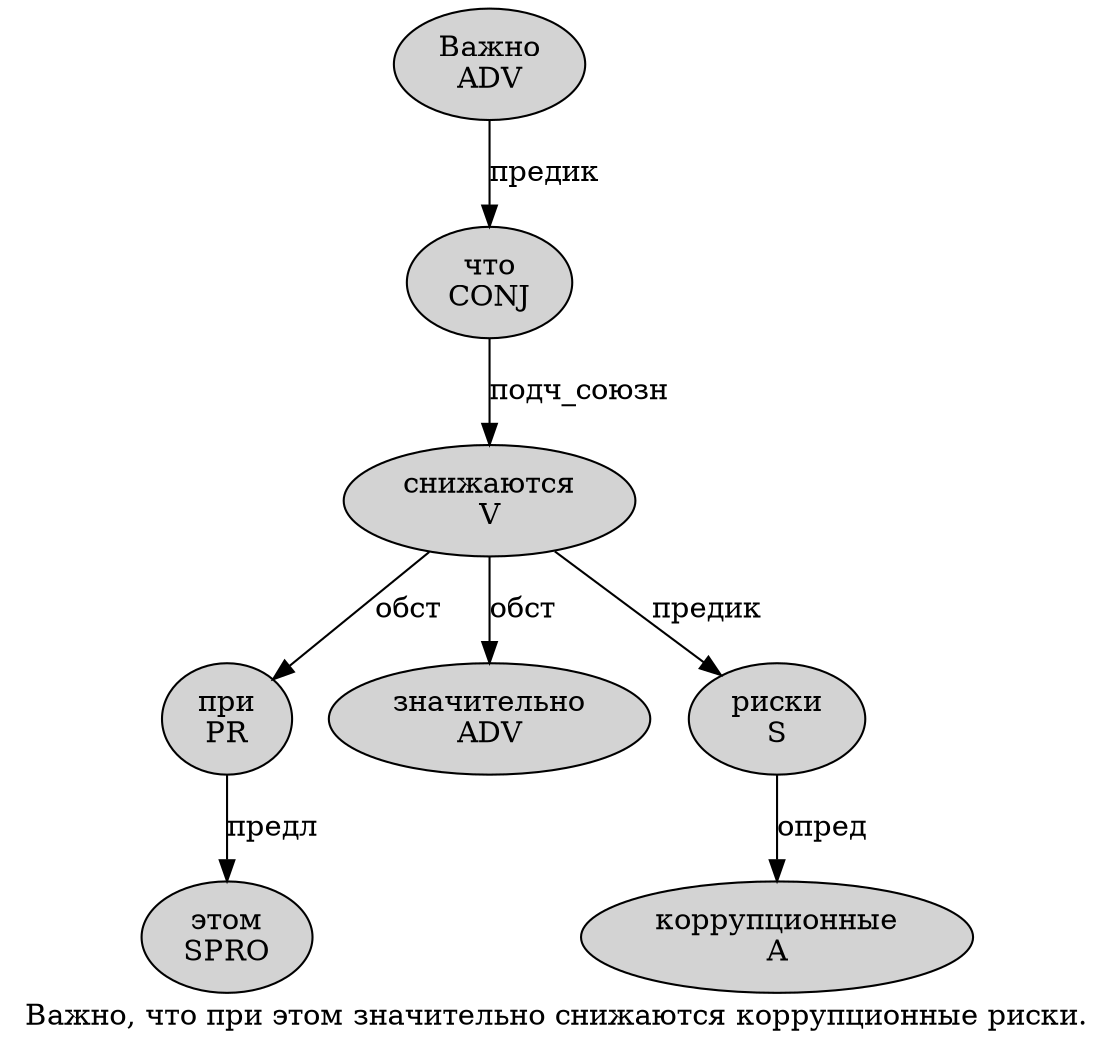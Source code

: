 digraph SENTENCE_1014 {
	graph [label="Важно, что при этом значительно снижаются коррупционные риски."]
	node [style=filled]
		0 [label="Важно
ADV" color="" fillcolor=lightgray penwidth=1 shape=ellipse]
		2 [label="что
CONJ" color="" fillcolor=lightgray penwidth=1 shape=ellipse]
		3 [label="при
PR" color="" fillcolor=lightgray penwidth=1 shape=ellipse]
		4 [label="этом
SPRO" color="" fillcolor=lightgray penwidth=1 shape=ellipse]
		5 [label="значительно
ADV" color="" fillcolor=lightgray penwidth=1 shape=ellipse]
		6 [label="снижаются
V" color="" fillcolor=lightgray penwidth=1 shape=ellipse]
		7 [label="коррупционные
A" color="" fillcolor=lightgray penwidth=1 shape=ellipse]
		8 [label="риски
S" color="" fillcolor=lightgray penwidth=1 shape=ellipse]
			8 -> 7 [label="опред"]
			2 -> 6 [label="подч_союзн"]
			3 -> 4 [label="предл"]
			0 -> 2 [label="предик"]
			6 -> 3 [label="обст"]
			6 -> 5 [label="обст"]
			6 -> 8 [label="предик"]
}